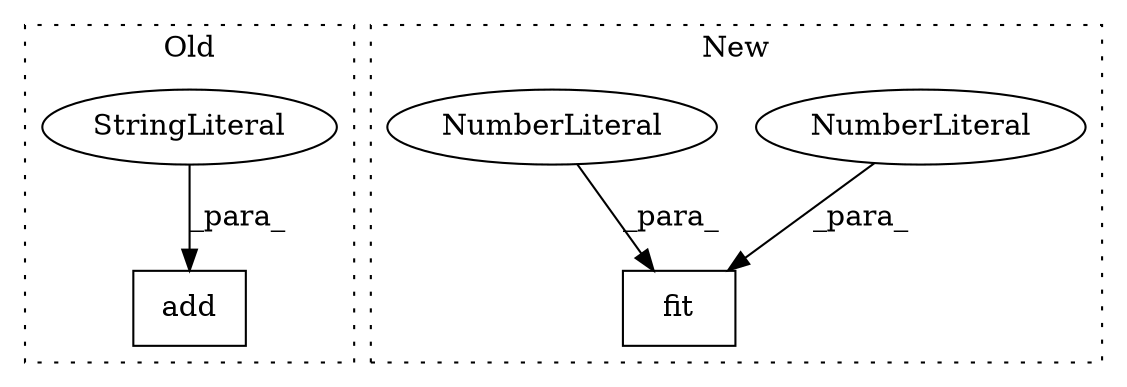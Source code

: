 digraph G {
subgraph cluster0 {
1 [label="add" a="32" s="7695,7717" l="4,1" shape="box"];
5 [label="StringLiteral" a="45" s="7699" l="18" shape="ellipse"];
label = "Old";
style="dotted";
}
subgraph cluster1 {
2 [label="fit" a="32" s="2630,2769" l="4,1" shape="box"];
3 [label="NumberLiteral" a="34" s="2762" l="2" shape="ellipse"];
4 [label="NumberLiteral" a="34" s="2768" l="1" shape="ellipse"];
label = "New";
style="dotted";
}
3 -> 2 [label="_para_"];
4 -> 2 [label="_para_"];
5 -> 1 [label="_para_"];
}